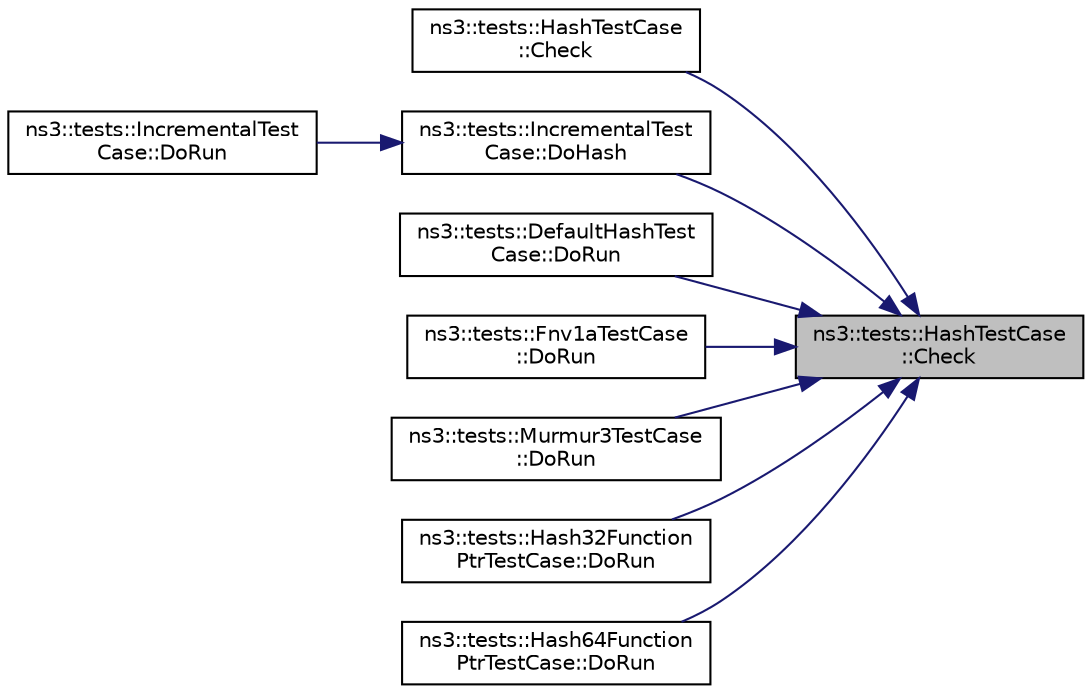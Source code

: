 digraph "ns3::tests::HashTestCase::Check"
{
 // LATEX_PDF_SIZE
  edge [fontname="Helvetica",fontsize="10",labelfontname="Helvetica",labelfontsize="10"];
  node [fontname="Helvetica",fontsize="10",shape=record];
  rankdir="RL";
  Node1 [label="ns3::tests::HashTestCase\l::Check",height=0.2,width=0.4,color="black", fillcolor="grey75", style="filled", fontcolor="black",tooltip="Check function."];
  Node1 -> Node2 [dir="back",color="midnightblue",fontsize="10",style="solid",fontname="Helvetica"];
  Node2 [label="ns3::tests::HashTestCase\l::Check",height=0.2,width=0.4,color="black", fillcolor="white", style="filled",URL="$classns3_1_1tests_1_1_hash_test_case.html#a47c02e23bdabb83857ace0930e2b576d",tooltip="Check function."];
  Node1 -> Node3 [dir="back",color="midnightblue",fontsize="10",style="solid",fontname="Helvetica"];
  Node3 [label="ns3::tests::IncrementalTest\lCase::DoHash",height=0.2,width=0.4,color="black", fillcolor="white", style="filled",URL="$classns3_1_1tests_1_1_incremental_test_case.html#a9fe5062360515e6e4c94a62a11ded7c5",tooltip="Complute the hash test function."];
  Node3 -> Node4 [dir="back",color="midnightblue",fontsize="10",style="solid",fontname="Helvetica"];
  Node4 [label="ns3::tests::IncrementalTest\lCase::DoRun",height=0.2,width=0.4,color="black", fillcolor="white", style="filled",URL="$classns3_1_1tests_1_1_incremental_test_case.html#a0135aae9691465155670dbf794c35268",tooltip="Implementation to actually run this TestCase."];
  Node1 -> Node5 [dir="back",color="midnightblue",fontsize="10",style="solid",fontname="Helvetica"];
  Node5 [label="ns3::tests::DefaultHashTest\lCase::DoRun",height=0.2,width=0.4,color="black", fillcolor="white", style="filled",URL="$classns3_1_1tests_1_1_default_hash_test_case.html#a990beb438e472b09d1445ea729dee252",tooltip="Implementation to actually run this TestCase."];
  Node1 -> Node6 [dir="back",color="midnightblue",fontsize="10",style="solid",fontname="Helvetica"];
  Node6 [label="ns3::tests::Fnv1aTestCase\l::DoRun",height=0.2,width=0.4,color="black", fillcolor="white", style="filled",URL="$classns3_1_1tests_1_1_fnv1a_test_case.html#a368c5a9aa27602a4f48be8e0dcd0c053",tooltip="Implementation to actually run this TestCase."];
  Node1 -> Node7 [dir="back",color="midnightblue",fontsize="10",style="solid",fontname="Helvetica"];
  Node7 [label="ns3::tests::Murmur3TestCase\l::DoRun",height=0.2,width=0.4,color="black", fillcolor="white", style="filled",URL="$classns3_1_1tests_1_1_murmur3_test_case.html#a13bc4ce3801e374fe66de8531fcf4020",tooltip="Implementation to actually run this TestCase."];
  Node1 -> Node8 [dir="back",color="midnightblue",fontsize="10",style="solid",fontname="Helvetica"];
  Node8 [label="ns3::tests::Hash32Function\lPtrTestCase::DoRun",height=0.2,width=0.4,color="black", fillcolor="white", style="filled",URL="$classns3_1_1tests_1_1_hash32_function_ptr_test_case.html#a13980c4e3d022160e2de13ee244520d2",tooltip="Implementation to actually run this TestCase."];
  Node1 -> Node9 [dir="back",color="midnightblue",fontsize="10",style="solid",fontname="Helvetica"];
  Node9 [label="ns3::tests::Hash64Function\lPtrTestCase::DoRun",height=0.2,width=0.4,color="black", fillcolor="white", style="filled",URL="$classns3_1_1tests_1_1_hash64_function_ptr_test_case.html#ac000fc8e5a06e528686af9741ecdf80d",tooltip="Implementation to actually run this TestCase."];
}
